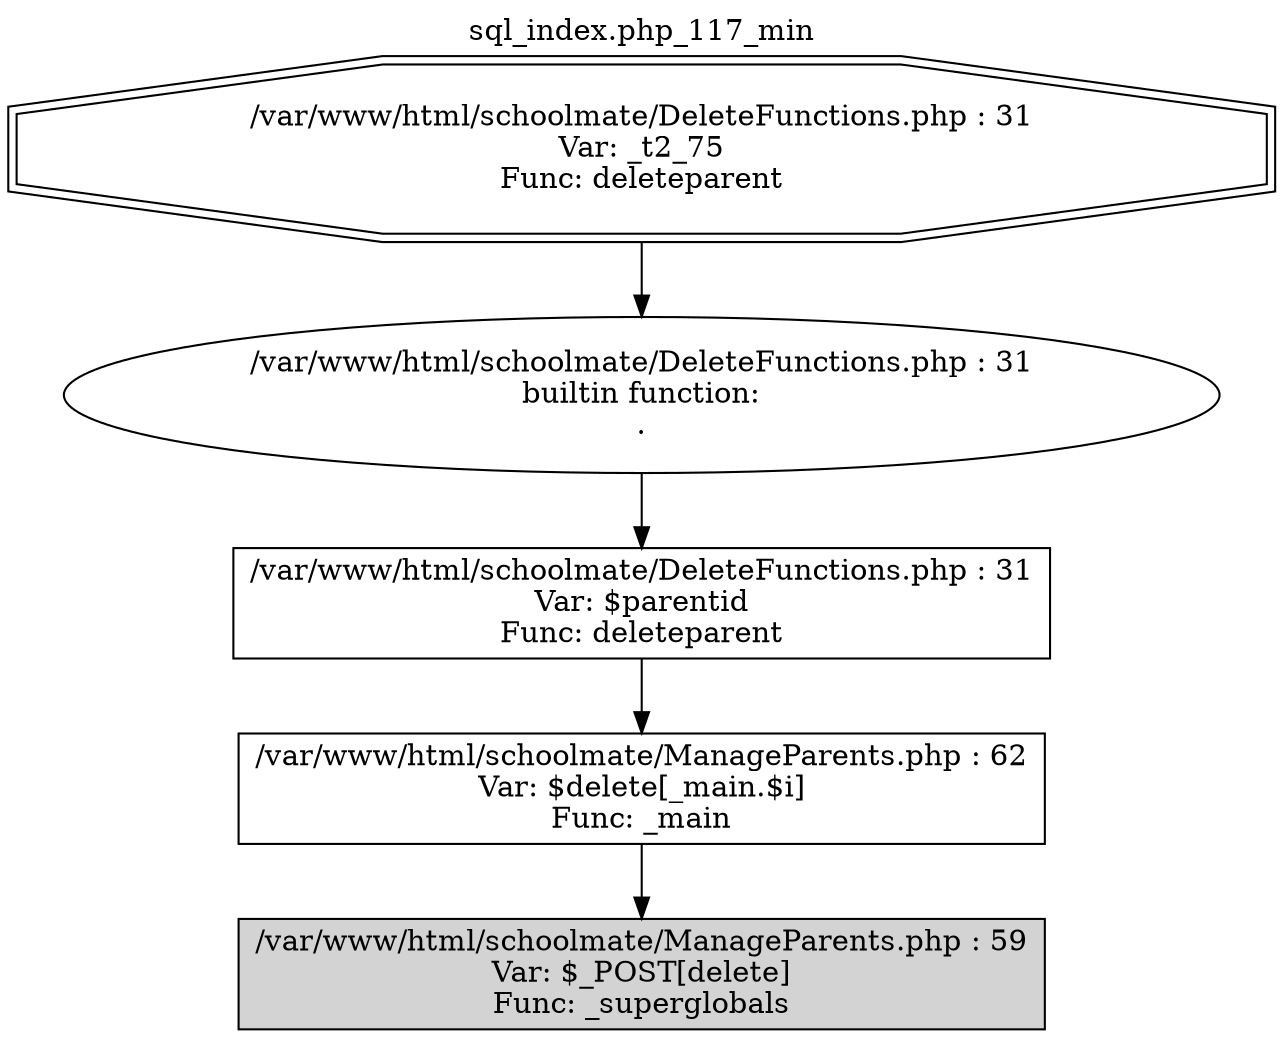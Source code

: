 digraph cfg {
  label="sql_index.php_117_min";
  labelloc=t;
  n1 [shape=doubleoctagon, label="/var/www/html/schoolmate/DeleteFunctions.php : 31\nVar: _t2_75\nFunc: deleteparent\n"];
  n2 [shape=ellipse, label="/var/www/html/schoolmate/DeleteFunctions.php : 31\nbuiltin function:\n.\n"];
  n3 [shape=box, label="/var/www/html/schoolmate/DeleteFunctions.php : 31\nVar: $parentid\nFunc: deleteparent\n"];
  n4 [shape=box, label="/var/www/html/schoolmate/ManageParents.php : 62\nVar: $delete[_main.$i]\nFunc: _main\n"];
  n5 [shape=box, label="/var/www/html/schoolmate/ManageParents.php : 59\nVar: $_POST[delete]\nFunc: _superglobals\n",style=filled];
  n1 -> n2;
  n2 -> n3;
  n3 -> n4;
  n4 -> n5;
}
